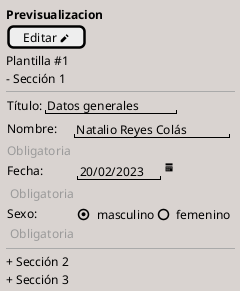 @startsalt
'https://plantuml.com/salt
{
!theme mimeograph
  **Previsualizacion**
  [Editar <&pencil>]
  Plantilla #1
    | - Sección 1
    | --
    | {Título: | " Datos generales"}
    {
      Nombre: | {"Natalio Reyes Colás"}
      <color:#9a9a9a>Obligatoria
    }
    {
      Fecha: | {"20/02/2023"|<&calendar>}
      <color:#9a9a9a> Obligatoria
    }
    {
      Sexo: | {(X) masculino|() femenino}
      <color:#9a9a9a> Obligatoria
      }
'    | {T!
'
'        sd
'        }
    | --
    + Sección 2
    + Sección 3
}
@endsalt
